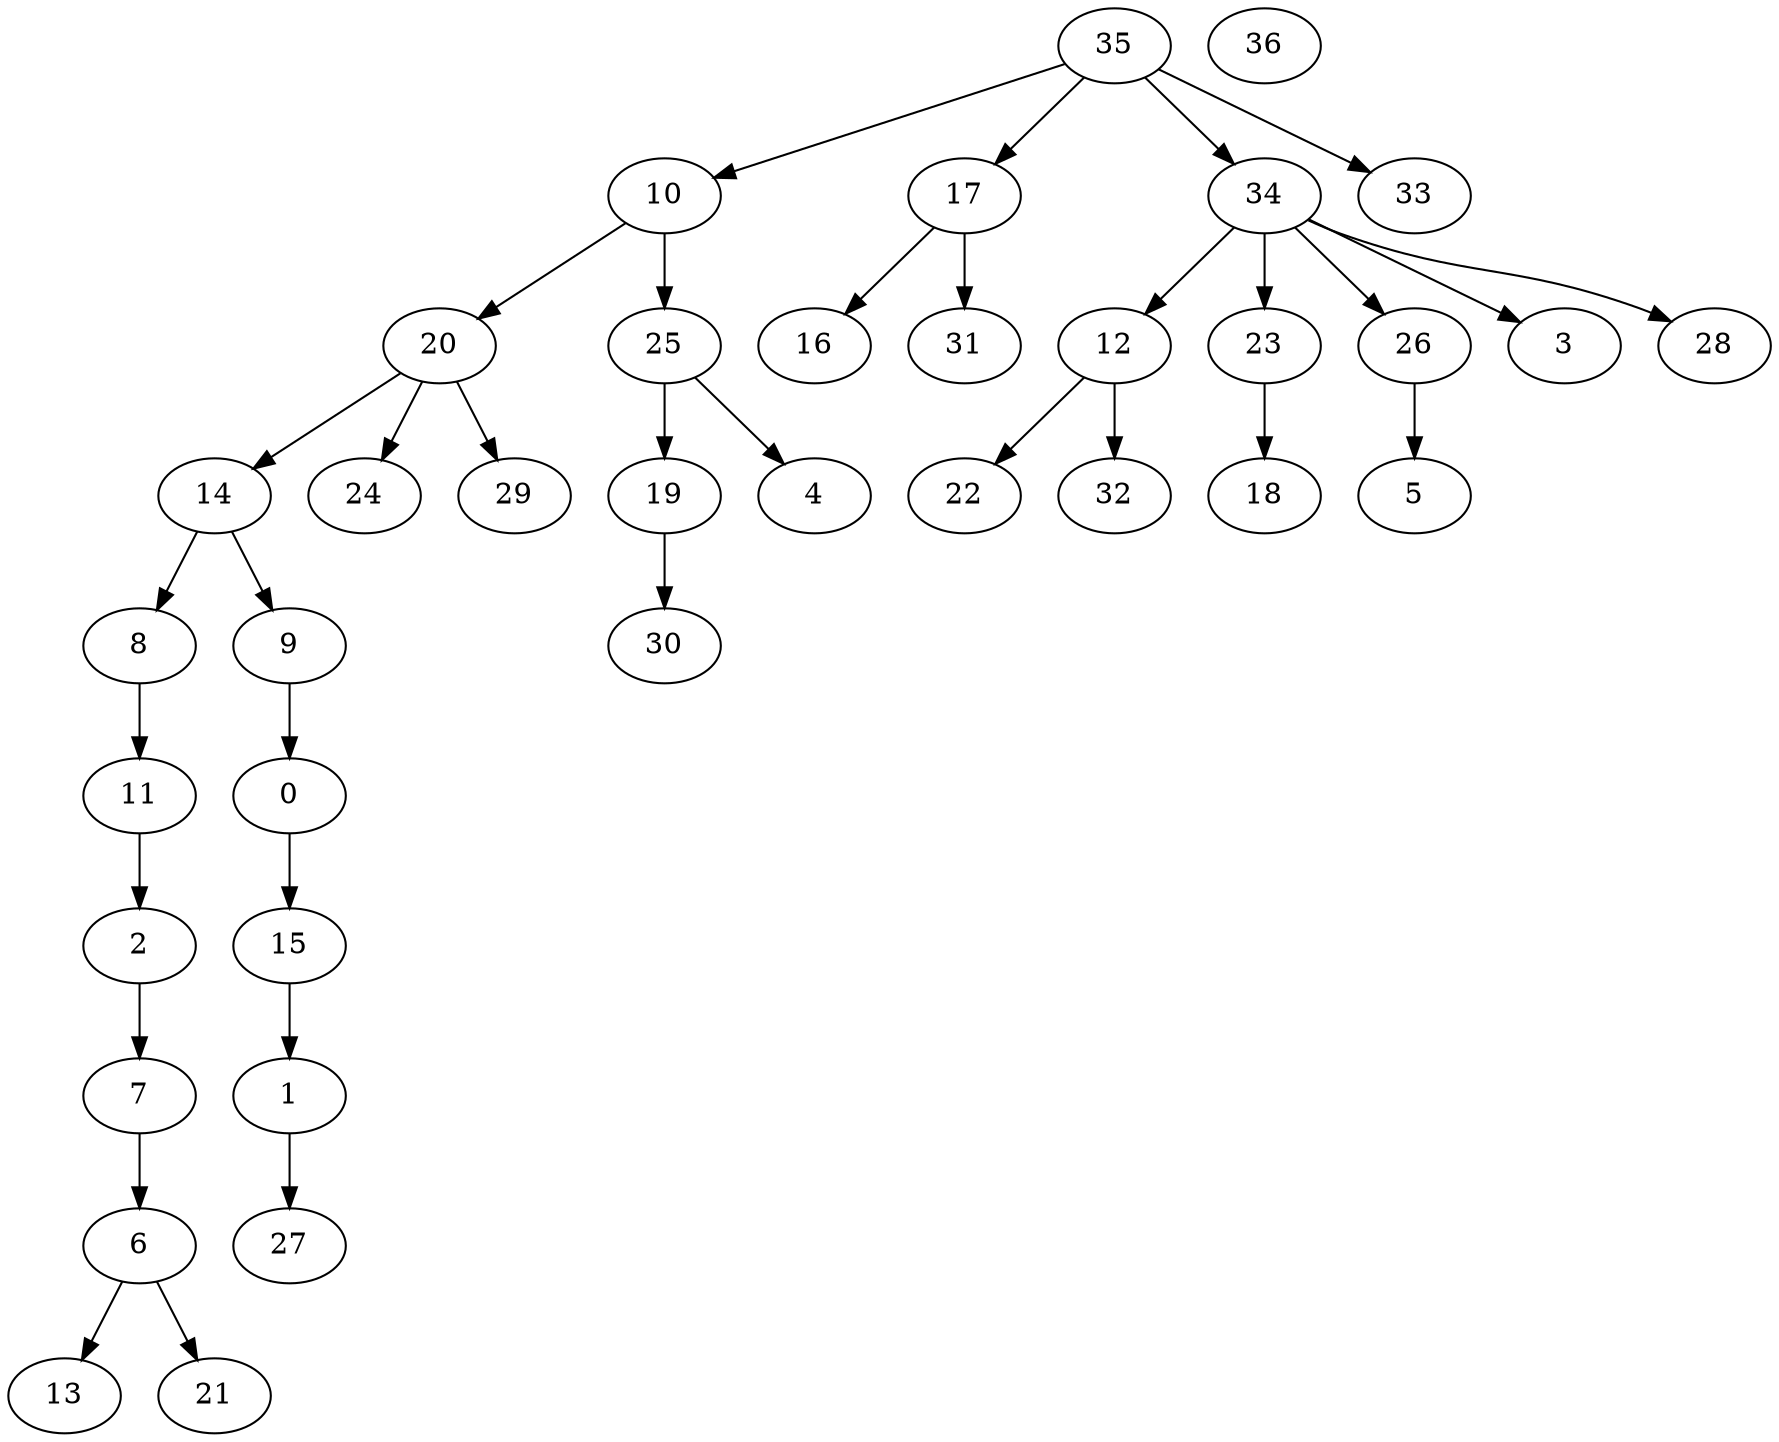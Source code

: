 strict digraph  {
	0 -> 15;
	1 -> 27;
	2 -> 7;
	6 -> 13;
	6 -> 21;
	7 -> 6;
	8 -> 11;
	9 -> 0;
	10 -> 20;
	10 -> 25;
	11 -> 2;
	12 -> 22;
	12 -> 32;
	14 -> 8;
	14 -> 9;
	15 -> 1;
	17 -> 16;
	17 -> 31;
	19 -> 30;
	20 -> 14;
	20 -> 24;
	20 -> 29;
	23 -> 18;
	25 -> 4;
	25 -> 19;
	26 -> 5;
	34 -> 3;
	34 -> 12;
	34 -> 23;
	34 -> 26;
	34 -> 28;
	35 -> 10;
	35 -> 17;
	35 -> 33;
	35 -> 34;
	36;
}
